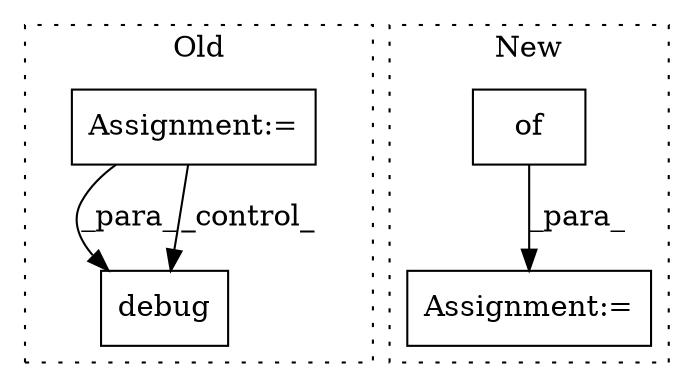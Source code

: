 digraph G {
subgraph cluster0 {
1 [label="debug" a="32" s="2111,2203" l="6,1" shape="box"];
4 [label="Assignment:=" a="7" s="1732,1816" l="53,2" shape="box"];
label = "Old";
style="dotted";
}
subgraph cluster1 {
2 [label="of" a="32" s="1268" l="4" shape="box"];
3 [label="Assignment:=" a="7" s="1263" l="1" shape="box"];
label = "New";
style="dotted";
}
2 -> 3 [label="_para_"];
4 -> 1 [label="_para_"];
4 -> 1 [label="_control_"];
}